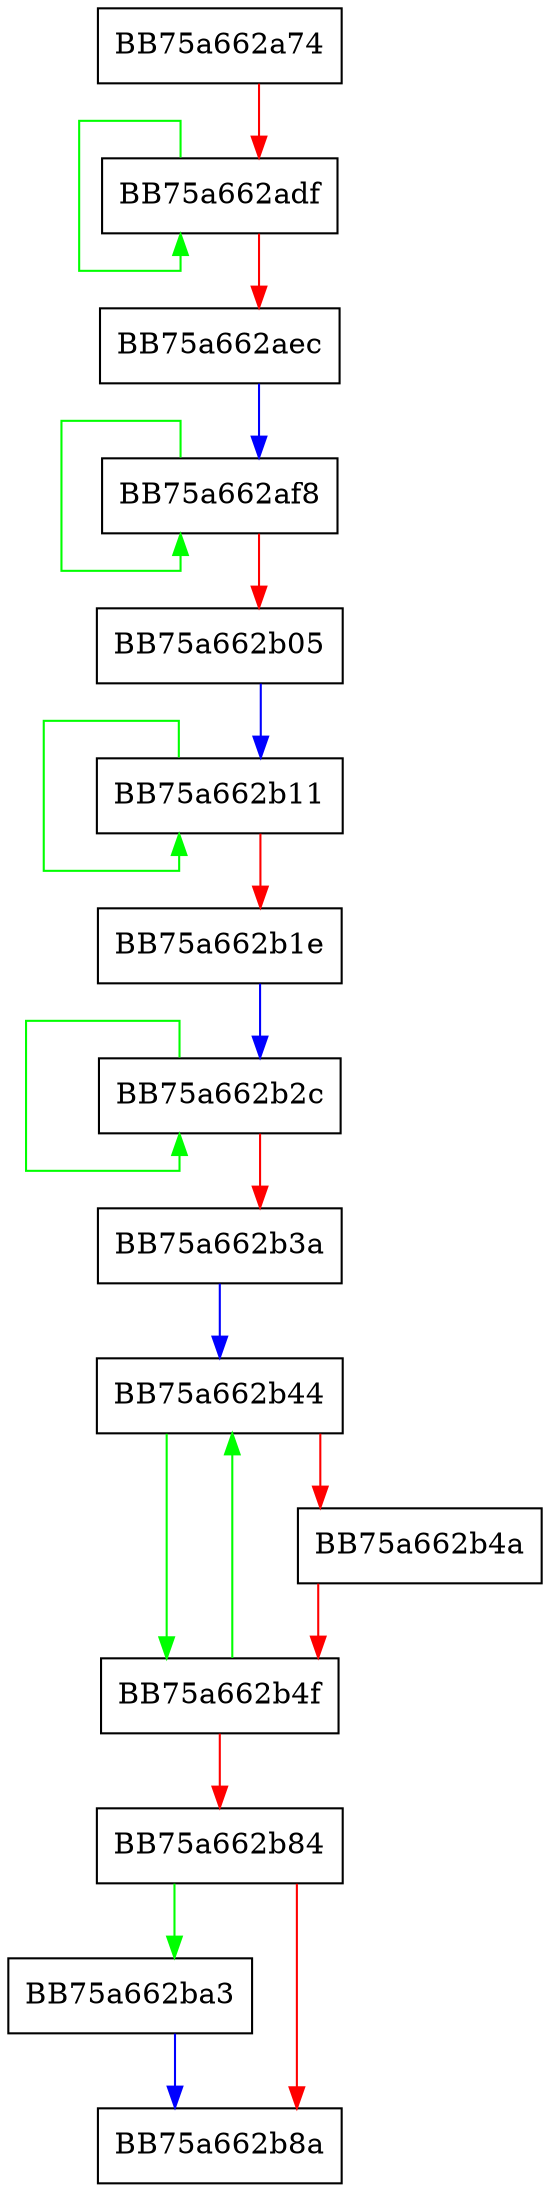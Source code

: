 digraph SubAllocator {
  node [shape="box"];
  graph [splines=ortho];
  BB75a662a74 -> BB75a662adf [color="red"];
  BB75a662adf -> BB75a662adf [color="green"];
  BB75a662adf -> BB75a662aec [color="red"];
  BB75a662aec -> BB75a662af8 [color="blue"];
  BB75a662af8 -> BB75a662af8 [color="green"];
  BB75a662af8 -> BB75a662b05 [color="red"];
  BB75a662b05 -> BB75a662b11 [color="blue"];
  BB75a662b11 -> BB75a662b11 [color="green"];
  BB75a662b11 -> BB75a662b1e [color="red"];
  BB75a662b1e -> BB75a662b2c [color="blue"];
  BB75a662b2c -> BB75a662b2c [color="green"];
  BB75a662b2c -> BB75a662b3a [color="red"];
  BB75a662b3a -> BB75a662b44 [color="blue"];
  BB75a662b44 -> BB75a662b4f [color="green"];
  BB75a662b44 -> BB75a662b4a [color="red"];
  BB75a662b4a -> BB75a662b4f [color="red"];
  BB75a662b4f -> BB75a662b44 [color="green"];
  BB75a662b4f -> BB75a662b84 [color="red"];
  BB75a662b84 -> BB75a662ba3 [color="green"];
  BB75a662b84 -> BB75a662b8a [color="red"];
  BB75a662ba3 -> BB75a662b8a [color="blue"];
}